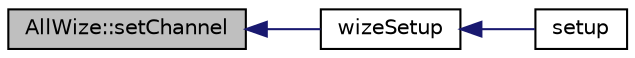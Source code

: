 digraph "AllWize::setChannel"
{
  edge [fontname="Helvetica",fontsize="10",labelfontname="Helvetica",labelfontsize="10"];
  node [fontname="Helvetica",fontsize="10",shape=record];
  rankdir="LR";
  Node1342 [label="AllWize::setChannel",height=0.2,width=0.4,color="black", fillcolor="grey75", style="filled", fontcolor="black"];
  Node1342 -> Node1343 [dir="back",color="midnightblue",fontsize="10",style="solid",fontname="Helvetica"];
  Node1343 [label="wizeSetup",height=0.2,width=0.4,color="black", fillcolor="white", style="filled",URL="$wize_8h.html#a6bd811aed13d28451110ad176dabf3c4"];
  Node1343 -> Node1344 [dir="back",color="midnightblue",fontsize="10",style="solid",fontname="Helvetica"];
  Node1344 [label="setup",height=0.2,width=0.4,color="black", fillcolor="white", style="filled",URL="$main_8cpp.html#a4fc01d736fe50cf5b977f755b675f11d"];
}
